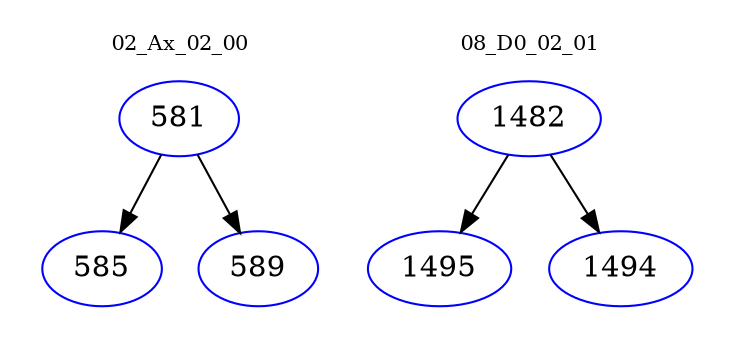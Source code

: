 digraph{
subgraph cluster_0 {
color = white
label = "02_Ax_02_00";
fontsize=10;
T0_581 [label="581", color="blue"]
T0_581 -> T0_585 [color="black"]
T0_585 [label="585", color="blue"]
T0_581 -> T0_589 [color="black"]
T0_589 [label="589", color="blue"]
}
subgraph cluster_1 {
color = white
label = "08_D0_02_01";
fontsize=10;
T1_1482 [label="1482", color="blue"]
T1_1482 -> T1_1495 [color="black"]
T1_1495 [label="1495", color="blue"]
T1_1482 -> T1_1494 [color="black"]
T1_1494 [label="1494", color="blue"]
}
}
